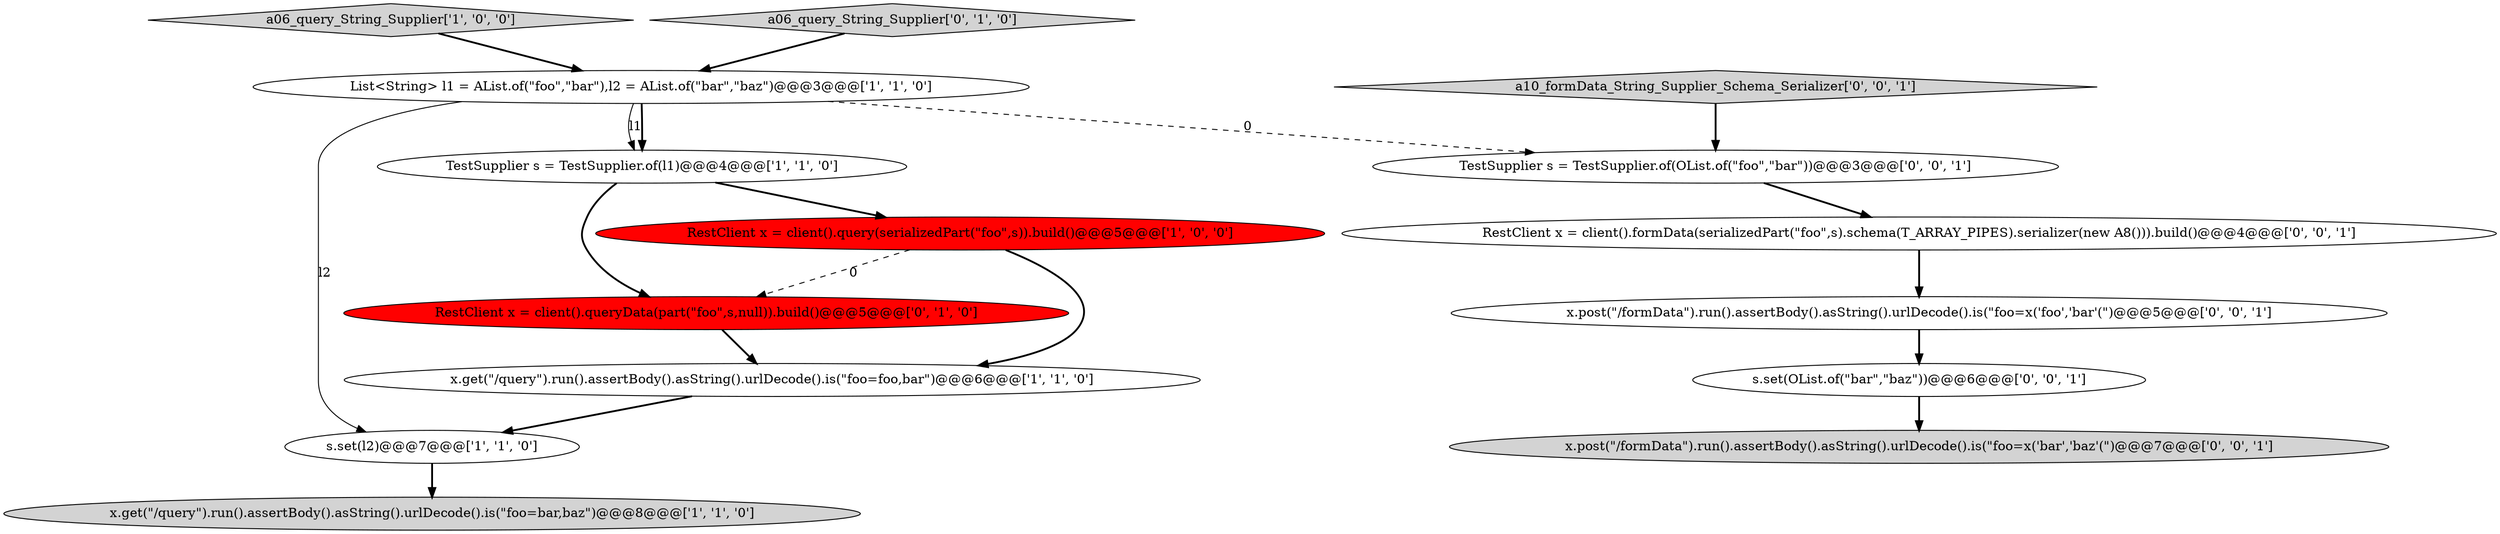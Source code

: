 digraph {
10 [style = filled, label = "TestSupplier s = TestSupplier.of(OList.of(\"foo\",\"bar\"))@@@3@@@['0', '0', '1']", fillcolor = white, shape = ellipse image = "AAA0AAABBB3BBB"];
3 [style = filled, label = "a06_query_String_Supplier['1', '0', '0']", fillcolor = lightgray, shape = diamond image = "AAA0AAABBB1BBB"];
8 [style = filled, label = "a06_query_String_Supplier['0', '1', '0']", fillcolor = lightgray, shape = diamond image = "AAA0AAABBB2BBB"];
5 [style = filled, label = "List<String> l1 = AList.of(\"foo\",\"bar\"),l2 = AList.of(\"bar\",\"baz\")@@@3@@@['1', '1', '0']", fillcolor = white, shape = ellipse image = "AAA0AAABBB1BBB"];
11 [style = filled, label = "x.post(\"/formData\").run().assertBody().asString().urlDecode().is(\"foo=x('foo','bar'(\")@@@5@@@['0', '0', '1']", fillcolor = white, shape = ellipse image = "AAA0AAABBB3BBB"];
0 [style = filled, label = "s.set(l2)@@@7@@@['1', '1', '0']", fillcolor = white, shape = ellipse image = "AAA0AAABBB1BBB"];
1 [style = filled, label = "x.get(\"/query\").run().assertBody().asString().urlDecode().is(\"foo=bar,baz\")@@@8@@@['1', '1', '0']", fillcolor = lightgray, shape = ellipse image = "AAA0AAABBB1BBB"];
12 [style = filled, label = "s.set(OList.of(\"bar\",\"baz\"))@@@6@@@['0', '0', '1']", fillcolor = white, shape = ellipse image = "AAA0AAABBB3BBB"];
9 [style = filled, label = "RestClient x = client().formData(serializedPart(\"foo\",s).schema(T_ARRAY_PIPES).serializer(new A8())).build()@@@4@@@['0', '0', '1']", fillcolor = white, shape = ellipse image = "AAA0AAABBB3BBB"];
4 [style = filled, label = "x.get(\"/query\").run().assertBody().asString().urlDecode().is(\"foo=foo,bar\")@@@6@@@['1', '1', '0']", fillcolor = white, shape = ellipse image = "AAA0AAABBB1BBB"];
14 [style = filled, label = "a10_formData_String_Supplier_Schema_Serializer['0', '0', '1']", fillcolor = lightgray, shape = diamond image = "AAA0AAABBB3BBB"];
13 [style = filled, label = "x.post(\"/formData\").run().assertBody().asString().urlDecode().is(\"foo=x('bar','baz'(\")@@@7@@@['0', '0', '1']", fillcolor = lightgray, shape = ellipse image = "AAA0AAABBB3BBB"];
6 [style = filled, label = "RestClient x = client().query(serializedPart(\"foo\",s)).build()@@@5@@@['1', '0', '0']", fillcolor = red, shape = ellipse image = "AAA1AAABBB1BBB"];
7 [style = filled, label = "RestClient x = client().queryData(part(\"foo\",s,null)).build()@@@5@@@['0', '1', '0']", fillcolor = red, shape = ellipse image = "AAA1AAABBB2BBB"];
2 [style = filled, label = "TestSupplier s = TestSupplier.of(l1)@@@4@@@['1', '1', '0']", fillcolor = white, shape = ellipse image = "AAA0AAABBB1BBB"];
5->2 [style = solid, label="l1"];
6->4 [style = bold, label=""];
12->13 [style = bold, label=""];
5->2 [style = bold, label=""];
3->5 [style = bold, label=""];
10->9 [style = bold, label=""];
11->12 [style = bold, label=""];
14->10 [style = bold, label=""];
2->7 [style = bold, label=""];
7->4 [style = bold, label=""];
9->11 [style = bold, label=""];
8->5 [style = bold, label=""];
5->10 [style = dashed, label="0"];
2->6 [style = bold, label=""];
0->1 [style = bold, label=""];
6->7 [style = dashed, label="0"];
5->0 [style = solid, label="l2"];
4->0 [style = bold, label=""];
}
